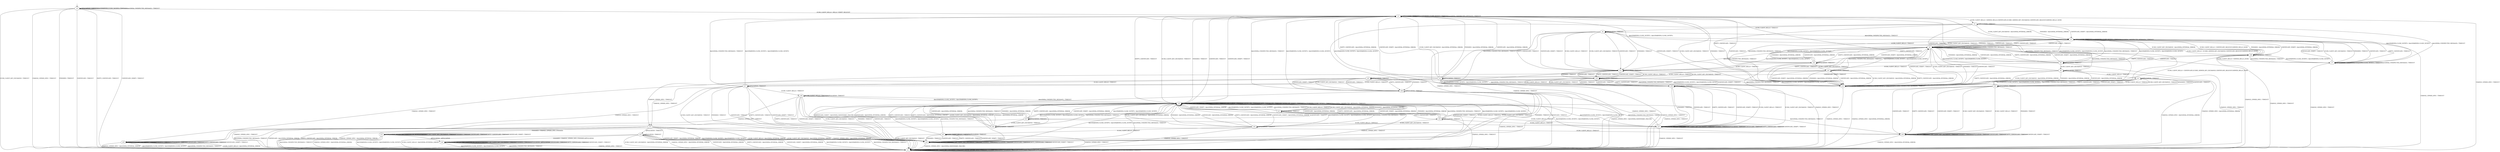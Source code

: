 digraph h8 {
s0 [label="s0"];
s1 [label="s1"];
s2 [label="s2"];
s3 [label="s3"];
s20 [label="s20"];
s4 [label="s4"];
s5 [label="s5"];
s6 [label="s6"];
s7 [label="s7"];
s22 [label="s22"];
s31 [label="s31"];
s8 [label="s8"];
s9 [label="s9"];
s21 [label="s21"];
s23 [label="s23"];
s27 [label="s27"];
s32 [label="s32"];
s33 [label="s33"];
s38 [label="s38"];
s10 [label="s10"];
s11 [label="s11"];
s12 [label="s12"];
s24 [label="s24"];
s26 [label="s26"];
s34 [label="s34"];
s35 [label="s35"];
s13 [label="s13"];
s17 [label="s17"];
s25 [label="s25"];
s29 [label="s29"];
s30 [label="s30"];
s36 [label="s36"];
s37 [label="s37"];
s14 [label="s14"];
s15 [label="s15"];
s18 [label="s18"];
s19 [label="s19"];
s28 [label="s28"];
s16 [label="s16"];
s0 -> s1 [label="ECDH_CLIENT_HELLO / HELLO_VERIFY_REQUEST"];
s0 -> s2 [label="ECDH_CLIENT_KEY_EXCHANGE / TIMEOUT"];
s0 -> s2 [label="CHANGE_CIPHER_SPEC / TIMEOUT"];
s0 -> s2 [label="FINISHED / TIMEOUT"];
s0 -> s0 [label="APPLICATION / TIMEOUT"];
s0 -> s2 [label="CERTIFICATE / TIMEOUT"];
s0 -> s2 [label="EMPTY_CERTIFICATE / TIMEOUT"];
s0 -> s2 [label="CERTIFICATE_VERIFY / TIMEOUT"];
s0 -> s0 [label="Alert(WARNING,CLOSE_NOTIFY) / TIMEOUT"];
s0 -> s0 [label="Alert(FATAL,UNEXPECTED_MESSAGE) / TIMEOUT"];
s1 -> s3 [label="ECDH_CLIENT_HELLO / SERVER_HELLO,CERTIFICATE,ECDHE_SERVER_KEY_EXCHANGE,CERTIFICATE_REQUEST,SERVER_HELLO_DONE"];
s1 -> s20 [label="ECDH_CLIENT_KEY_EXCHANGE / TIMEOUT"];
s1 -> s2 [label="CHANGE_CIPHER_SPEC / TIMEOUT"];
s1 -> s20 [label="FINISHED / TIMEOUT"];
s1 -> s1 [label="APPLICATION / TIMEOUT"];
s1 -> s20 [label="CERTIFICATE / TIMEOUT"];
s1 -> s20 [label="EMPTY_CERTIFICATE / TIMEOUT"];
s1 -> s20 [label="CERTIFICATE_VERIFY / TIMEOUT"];
s1 -> s1 [label="Alert(WARNING,CLOSE_NOTIFY) / TIMEOUT"];
s1 -> s1 [label="Alert(FATAL,UNEXPECTED_MESSAGE) / TIMEOUT"];
s2 -> s2 [label="ECDH_CLIENT_HELLO / TIMEOUT"];
s2 -> s2 [label="ECDH_CLIENT_KEY_EXCHANGE / TIMEOUT"];
s2 -> s2 [label="CHANGE_CIPHER_SPEC / TIMEOUT"];
s2 -> s2 [label="FINISHED / TIMEOUT"];
s2 -> s2 [label="APPLICATION / TIMEOUT"];
s2 -> s2 [label="CERTIFICATE / TIMEOUT"];
s2 -> s2 [label="EMPTY_CERTIFICATE / TIMEOUT"];
s2 -> s2 [label="CERTIFICATE_VERIFY / TIMEOUT"];
s2 -> s2 [label="Alert(WARNING,CLOSE_NOTIFY) / TIMEOUT"];
s2 -> s2 [label="Alert(FATAL,UNEXPECTED_MESSAGE) / TIMEOUT"];
s3 -> s4 [label="ECDH_CLIENT_HELLO / TIMEOUT"];
s3 -> s5 [label="ECDH_CLIENT_KEY_EXCHANGE / Alert(FATAL,INTERNAL_ERROR)"];
s3 -> s2 [label="CHANGE_CIPHER_SPEC / TIMEOUT"];
s3 -> s5 [label="FINISHED / Alert(FATAL,INTERNAL_ERROR)"];
s3 -> s3 [label="APPLICATION / TIMEOUT"];
s3 -> s6 [label="CERTIFICATE / TIMEOUT"];
s3 -> s31 [label="EMPTY_CERTIFICATE / TIMEOUT"];
s3 -> s5 [label="CERTIFICATE_VERIFY / Alert(FATAL,INTERNAL_ERROR)"];
s3 -> s7 [label="Alert(WARNING,CLOSE_NOTIFY) / Alert(WARNING,CLOSE_NOTIFY)"];
s3 -> s7 [label="Alert(FATAL,UNEXPECTED_MESSAGE) / TIMEOUT"];
s20 -> s22 [label="ECDH_CLIENT_HELLO / TIMEOUT"];
s20 -> s20 [label="ECDH_CLIENT_KEY_EXCHANGE / TIMEOUT"];
s20 -> s2 [label="CHANGE_CIPHER_SPEC / TIMEOUT"];
s20 -> s20 [label="FINISHED / TIMEOUT"];
s20 -> s20 [label="APPLICATION / TIMEOUT"];
s20 -> s20 [label="CERTIFICATE / TIMEOUT"];
s20 -> s20 [label="EMPTY_CERTIFICATE / TIMEOUT"];
s20 -> s20 [label="CERTIFICATE_VERIFY / TIMEOUT"];
s20 -> s20 [label="Alert(WARNING,CLOSE_NOTIFY) / TIMEOUT"];
s20 -> s20 [label="Alert(FATAL,UNEXPECTED_MESSAGE) / TIMEOUT"];
s4 -> s21 [label="ECDH_CLIENT_HELLO / TIMEOUT"];
s4 -> s21 [label="ECDH_CLIENT_KEY_EXCHANGE / TIMEOUT"];
s4 -> s2 [label="CHANGE_CIPHER_SPEC / TIMEOUT"];
s4 -> s21 [label="FINISHED / TIMEOUT"];
s4 -> s4 [label="APPLICATION / TIMEOUT"];
s4 -> s21 [label="CERTIFICATE / TIMEOUT"];
s4 -> s21 [label="EMPTY_CERTIFICATE / TIMEOUT"];
s4 -> s21 [label="CERTIFICATE_VERIFY / TIMEOUT"];
s4 -> s5 [label="Alert(WARNING,CLOSE_NOTIFY) / Alert(WARNING,CLOSE_NOTIFY)"];
s4 -> s5 [label="Alert(FATAL,UNEXPECTED_MESSAGE) / TIMEOUT"];
s5 -> s38 [label="ECDH_CLIENT_HELLO / CERTIFICATE_REQUEST,SERVER_HELLO_DONE"];
s5 -> s8 [label="ECDH_CLIENT_KEY_EXCHANGE / TIMEOUT"];
s5 -> s2 [label="CHANGE_CIPHER_SPEC / TIMEOUT"];
s5 -> s8 [label="FINISHED / TIMEOUT"];
s5 -> s5 [label="APPLICATION / TIMEOUT"];
s5 -> s8 [label="CERTIFICATE / TIMEOUT"];
s5 -> s8 [label="EMPTY_CERTIFICATE / TIMEOUT"];
s5 -> s8 [label="CERTIFICATE_VERIFY / TIMEOUT"];
s5 -> s5 [label="Alert(WARNING,CLOSE_NOTIFY) / TIMEOUT"];
s5 -> s5 [label="Alert(FATAL,UNEXPECTED_MESSAGE) / TIMEOUT"];
s6 -> s21 [label="ECDH_CLIENT_HELLO / TIMEOUT"];
s6 -> s9 [label="ECDH_CLIENT_KEY_EXCHANGE / TIMEOUT"];
s6 -> s2 [label="CHANGE_CIPHER_SPEC / TIMEOUT"];
s6 -> s8 [label="FINISHED / Alert(FATAL,INTERNAL_ERROR)"];
s6 -> s6 [label="APPLICATION / TIMEOUT"];
s6 -> s8 [label="CERTIFICATE / Alert(FATAL,INTERNAL_ERROR)"];
s6 -> s8 [label="EMPTY_CERTIFICATE / Alert(FATAL,INTERNAL_ERROR)"];
s6 -> s8 [label="CERTIFICATE_VERIFY / Alert(FATAL,INTERNAL_ERROR)"];
s6 -> s5 [label="Alert(WARNING,CLOSE_NOTIFY) / Alert(WARNING,CLOSE_NOTIFY)"];
s6 -> s5 [label="Alert(FATAL,UNEXPECTED_MESSAGE) / TIMEOUT"];
s7 -> s38 [label="ECDH_CLIENT_HELLO / SERVER_HELLO_DONE"];
s7 -> s5 [label="ECDH_CLIENT_KEY_EXCHANGE / TIMEOUT"];
s7 -> s2 [label="CHANGE_CIPHER_SPEC / TIMEOUT"];
s7 -> s5 [label="FINISHED / TIMEOUT"];
s7 -> s7 [label="APPLICATION / TIMEOUT"];
s7 -> s5 [label="CERTIFICATE / TIMEOUT"];
s7 -> s5 [label="EMPTY_CERTIFICATE / TIMEOUT"];
s7 -> s5 [label="CERTIFICATE_VERIFY / TIMEOUT"];
s7 -> s7 [label="Alert(WARNING,CLOSE_NOTIFY) / TIMEOUT"];
s7 -> s7 [label="Alert(FATAL,UNEXPECTED_MESSAGE) / TIMEOUT"];
s22 -> s27 [label="ECDH_CLIENT_HELLO / TIMEOUT"];
s22 -> s20 [label="ECDH_CLIENT_KEY_EXCHANGE / Alert(FATAL,INTERNAL_ERROR)"];
s22 -> s2 [label="CHANGE_CIPHER_SPEC / TIMEOUT"];
s22 -> s20 [label="FINISHED / Alert(FATAL,INTERNAL_ERROR)"];
s22 -> s22 [label="APPLICATION / TIMEOUT"];
s22 -> s23 [label="CERTIFICATE / TIMEOUT"];
s22 -> s32 [label="EMPTY_CERTIFICATE / TIMEOUT"];
s22 -> s20 [label="CERTIFICATE_VERIFY / Alert(FATAL,INTERNAL_ERROR)"];
s22 -> s20 [label="Alert(WARNING,CLOSE_NOTIFY) / Alert(WARNING,CLOSE_NOTIFY)"];
s22 -> s20 [label="Alert(FATAL,UNEXPECTED_MESSAGE) / TIMEOUT"];
s31 -> s21 [label="ECDH_CLIENT_HELLO / TIMEOUT"];
s31 -> s33 [label="ECDH_CLIENT_KEY_EXCHANGE / TIMEOUT"];
s31 -> s2 [label="CHANGE_CIPHER_SPEC / TIMEOUT"];
s31 -> s8 [label="FINISHED / Alert(FATAL,INTERNAL_ERROR)"];
s31 -> s31 [label="APPLICATION / TIMEOUT"];
s31 -> s8 [label="CERTIFICATE / Alert(FATAL,INTERNAL_ERROR)"];
s31 -> s8 [label="EMPTY_CERTIFICATE / Alert(FATAL,INTERNAL_ERROR)"];
s31 -> s8 [label="CERTIFICATE_VERIFY / Alert(FATAL,INTERNAL_ERROR)"];
s31 -> s5 [label="Alert(WARNING,CLOSE_NOTIFY) / Alert(WARNING,CLOSE_NOTIFY)"];
s31 -> s5 [label="Alert(FATAL,UNEXPECTED_MESSAGE) / TIMEOUT"];
s8 -> s38 [label="ECDH_CLIENT_HELLO / ECDHE_SERVER_KEY_EXCHANGE,CERTIFICATE_REQUEST,SERVER_HELLO_DONE"];
s8 -> s10 [label="ECDH_CLIENT_KEY_EXCHANGE / TIMEOUT"];
s8 -> s2 [label="CHANGE_CIPHER_SPEC / TIMEOUT"];
s8 -> s10 [label="FINISHED / TIMEOUT"];
s8 -> s8 [label="APPLICATION / TIMEOUT"];
s8 -> s10 [label="CERTIFICATE / TIMEOUT"];
s8 -> s10 [label="EMPTY_CERTIFICATE / TIMEOUT"];
s8 -> s10 [label="CERTIFICATE_VERIFY / TIMEOUT"];
s8 -> s8 [label="Alert(WARNING,CLOSE_NOTIFY) / TIMEOUT"];
s8 -> s8 [label="Alert(FATAL,UNEXPECTED_MESSAGE) / TIMEOUT"];
s9 -> s11 [label="ECDH_CLIENT_HELLO / TIMEOUT"];
s9 -> s10 [label="ECDH_CLIENT_KEY_EXCHANGE / Alert(FATAL,INTERNAL_ERROR)"];
s9 -> s2 [label="CHANGE_CIPHER_SPEC / Alert(FATAL,INTERNAL_ERROR)"];
s9 -> s10 [label="FINISHED / Alert(FATAL,INTERNAL_ERROR)"];
s9 -> s9 [label="APPLICATION / TIMEOUT"];
s9 -> s10 [label="CERTIFICATE / Alert(FATAL,INTERNAL_ERROR)"];
s9 -> s10 [label="EMPTY_CERTIFICATE / Alert(FATAL,INTERNAL_ERROR)"];
s9 -> s12 [label="CERTIFICATE_VERIFY / TIMEOUT"];
s9 -> s8 [label="Alert(WARNING,CLOSE_NOTIFY) / Alert(WARNING,CLOSE_NOTIFY)"];
s9 -> s8 [label="Alert(FATAL,UNEXPECTED_MESSAGE) / TIMEOUT"];
s21 -> s26 [label="ECDH_CLIENT_HELLO / TIMEOUT"];
s21 -> s26 [label="ECDH_CLIENT_KEY_EXCHANGE / TIMEOUT"];
s21 -> s2 [label="CHANGE_CIPHER_SPEC / TIMEOUT"];
s21 -> s26 [label="FINISHED / TIMEOUT"];
s21 -> s21 [label="APPLICATION / TIMEOUT"];
s21 -> s26 [label="CERTIFICATE / TIMEOUT"];
s21 -> s26 [label="EMPTY_CERTIFICATE / TIMEOUT"];
s21 -> s26 [label="CERTIFICATE_VERIFY / TIMEOUT"];
s21 -> s8 [label="Alert(WARNING,CLOSE_NOTIFY) / Alert(WARNING,CLOSE_NOTIFY)"];
s21 -> s8 [label="Alert(FATAL,UNEXPECTED_MESSAGE) / TIMEOUT"];
s23 -> s27 [label="ECDH_CLIENT_HELLO / TIMEOUT"];
s23 -> s24 [label="ECDH_CLIENT_KEY_EXCHANGE / TIMEOUT"];
s23 -> s2 [label="CHANGE_CIPHER_SPEC / TIMEOUT"];
s23 -> s20 [label="FINISHED / Alert(FATAL,INTERNAL_ERROR)"];
s23 -> s23 [label="APPLICATION / TIMEOUT"];
s23 -> s20 [label="CERTIFICATE / Alert(FATAL,INTERNAL_ERROR)"];
s23 -> s20 [label="EMPTY_CERTIFICATE / Alert(FATAL,INTERNAL_ERROR)"];
s23 -> s20 [label="CERTIFICATE_VERIFY / Alert(FATAL,INTERNAL_ERROR)"];
s23 -> s20 [label="Alert(WARNING,CLOSE_NOTIFY) / Alert(WARNING,CLOSE_NOTIFY)"];
s23 -> s20 [label="Alert(FATAL,UNEXPECTED_MESSAGE) / TIMEOUT"];
s27 -> s27 [label="ECDH_CLIENT_HELLO / TIMEOUT"];
s27 -> s27 [label="ECDH_CLIENT_KEY_EXCHANGE / TIMEOUT"];
s27 -> s2 [label="CHANGE_CIPHER_SPEC / TIMEOUT"];
s27 -> s27 [label="FINISHED / TIMEOUT"];
s27 -> s27 [label="APPLICATION / TIMEOUT"];
s27 -> s27 [label="CERTIFICATE / TIMEOUT"];
s27 -> s27 [label="EMPTY_CERTIFICATE / TIMEOUT"];
s27 -> s27 [label="CERTIFICATE_VERIFY / TIMEOUT"];
s27 -> s20 [label="Alert(WARNING,CLOSE_NOTIFY) / Alert(WARNING,CLOSE_NOTIFY)"];
s27 -> s20 [label="Alert(FATAL,UNEXPECTED_MESSAGE) / TIMEOUT"];
s32 -> s27 [label="ECDH_CLIENT_HELLO / TIMEOUT"];
s32 -> s34 [label="ECDH_CLIENT_KEY_EXCHANGE / TIMEOUT"];
s32 -> s2 [label="CHANGE_CIPHER_SPEC / TIMEOUT"];
s32 -> s20 [label="FINISHED / Alert(FATAL,INTERNAL_ERROR)"];
s32 -> s32 [label="APPLICATION / TIMEOUT"];
s32 -> s20 [label="CERTIFICATE / Alert(FATAL,INTERNAL_ERROR)"];
s32 -> s20 [label="EMPTY_CERTIFICATE / Alert(FATAL,INTERNAL_ERROR)"];
s32 -> s20 [label="CERTIFICATE_VERIFY / Alert(FATAL,INTERNAL_ERROR)"];
s32 -> s20 [label="Alert(WARNING,CLOSE_NOTIFY) / Alert(WARNING,CLOSE_NOTIFY)"];
s32 -> s20 [label="Alert(FATAL,UNEXPECTED_MESSAGE) / TIMEOUT"];
s33 -> s35 [label="ECDH_CLIENT_HELLO / TIMEOUT"];
s33 -> s10 [label="ECDH_CLIENT_KEY_EXCHANGE / Alert(FATAL,INTERNAL_ERROR)"];
s33 -> s13 [label="CHANGE_CIPHER_SPEC / TIMEOUT"];
s33 -> s10 [label="FINISHED / Alert(FATAL,INTERNAL_ERROR)"];
s33 -> s33 [label="APPLICATION / TIMEOUT"];
s33 -> s10 [label="CERTIFICATE / Alert(FATAL,INTERNAL_ERROR)"];
s33 -> s10 [label="EMPTY_CERTIFICATE / Alert(FATAL,INTERNAL_ERROR)"];
s33 -> s10 [label="CERTIFICATE_VERIFY / Alert(FATAL,INTERNAL_ERROR)"];
s33 -> s8 [label="Alert(WARNING,CLOSE_NOTIFY) / Alert(WARNING,CLOSE_NOTIFY)"];
s33 -> s8 [label="Alert(FATAL,UNEXPECTED_MESSAGE) / TIMEOUT"];
s38 -> s4 [label="ECDH_CLIENT_HELLO / TIMEOUT"];
s38 -> s5 [label="ECDH_CLIENT_KEY_EXCHANGE / Alert(FATAL,INTERNAL_ERROR)"];
s38 -> s2 [label="CHANGE_CIPHER_SPEC / TIMEOUT"];
s38 -> s5 [label="FINISHED / Alert(FATAL,INTERNAL_ERROR)"];
s38 -> s38 [label="APPLICATION / TIMEOUT"];
s38 -> s6 [label="CERTIFICATE / TIMEOUT"];
s38 -> s31 [label="EMPTY_CERTIFICATE / TIMEOUT"];
s38 -> s5 [label="CERTIFICATE_VERIFY / Alert(FATAL,INTERNAL_ERROR)"];
s38 -> s7 [label="Alert(WARNING,CLOSE_NOTIFY) / Alert(WARNING,CLOSE_NOTIFY)"];
s38 -> s7 [label="Alert(FATAL,UNEXPECTED_MESSAGE) / TIMEOUT"];
s10 -> s38 [label="ECDH_CLIENT_HELLO / CERTIFICATE,ECDHE_SERVER_KEY_EXCHANGE,CERTIFICATE_REQUEST,SERVER_HELLO_DONE"];
s10 -> s1 [label="ECDH_CLIENT_KEY_EXCHANGE / TIMEOUT"];
s10 -> s2 [label="CHANGE_CIPHER_SPEC / TIMEOUT"];
s10 -> s1 [label="FINISHED / TIMEOUT"];
s10 -> s10 [label="APPLICATION / TIMEOUT"];
s10 -> s1 [label="CERTIFICATE / TIMEOUT"];
s10 -> s1 [label="EMPTY_CERTIFICATE / TIMEOUT"];
s10 -> s1 [label="CERTIFICATE_VERIFY / TIMEOUT"];
s10 -> s10 [label="Alert(WARNING,CLOSE_NOTIFY) / TIMEOUT"];
s10 -> s10 [label="Alert(FATAL,UNEXPECTED_MESSAGE) / TIMEOUT"];
s11 -> s25 [label="ECDH_CLIENT_HELLO / TIMEOUT"];
s11 -> s25 [label="ECDH_CLIENT_KEY_EXCHANGE / TIMEOUT"];
s11 -> s2 [label="CHANGE_CIPHER_SPEC / Alert(FATAL,INTERNAL_ERROR)"];
s11 -> s25 [label="FINISHED / TIMEOUT"];
s11 -> s11 [label="APPLICATION / TIMEOUT"];
s11 -> s25 [label="CERTIFICATE / TIMEOUT"];
s11 -> s25 [label="EMPTY_CERTIFICATE / TIMEOUT"];
s11 -> s25 [label="CERTIFICATE_VERIFY / TIMEOUT"];
s11 -> s10 [label="Alert(WARNING,CLOSE_NOTIFY) / Alert(WARNING,CLOSE_NOTIFY)"];
s11 -> s10 [label="Alert(FATAL,UNEXPECTED_MESSAGE) / TIMEOUT"];
s12 -> s17 [label="ECDH_CLIENT_HELLO / TIMEOUT"];
s12 -> s1 [label="ECDH_CLIENT_KEY_EXCHANGE / Alert(FATAL,INTERNAL_ERROR)"];
s12 -> s13 [label="CHANGE_CIPHER_SPEC / TIMEOUT"];
s12 -> s1 [label="FINISHED / Alert(FATAL,INTERNAL_ERROR)"];
s12 -> s12 [label="APPLICATION / TIMEOUT"];
s12 -> s1 [label="CERTIFICATE / Alert(FATAL,INTERNAL_ERROR)"];
s12 -> s1 [label="EMPTY_CERTIFICATE / Alert(FATAL,INTERNAL_ERROR)"];
s12 -> s1 [label="CERTIFICATE_VERIFY / Alert(FATAL,INTERNAL_ERROR)"];
s12 -> s10 [label="Alert(WARNING,CLOSE_NOTIFY) / Alert(WARNING,CLOSE_NOTIFY)"];
s12 -> s10 [label="Alert(FATAL,UNEXPECTED_MESSAGE) / TIMEOUT"];
s24 -> s29 [label="ECDH_CLIENT_HELLO / TIMEOUT"];
s24 -> s20 [label="ECDH_CLIENT_KEY_EXCHANGE / Alert(FATAL,INTERNAL_ERROR)"];
s24 -> s2 [label="CHANGE_CIPHER_SPEC / Alert(FATAL,INTERNAL_ERROR)"];
s24 -> s20 [label="FINISHED / Alert(FATAL,INTERNAL_ERROR)"];
s24 -> s24 [label="APPLICATION / TIMEOUT"];
s24 -> s20 [label="CERTIFICATE / Alert(FATAL,INTERNAL_ERROR)"];
s24 -> s20 [label="EMPTY_CERTIFICATE / Alert(FATAL,INTERNAL_ERROR)"];
s24 -> s20 [label="CERTIFICATE_VERIFY / Alert(FATAL,HANDSHAKE_FAILURE)"];
s24 -> s20 [label="Alert(WARNING,CLOSE_NOTIFY) / Alert(WARNING,CLOSE_NOTIFY)"];
s24 -> s20 [label="Alert(FATAL,UNEXPECTED_MESSAGE) / TIMEOUT"];
s26 -> s30 [label="ECDH_CLIENT_HELLO / TIMEOUT"];
s26 -> s30 [label="ECDH_CLIENT_KEY_EXCHANGE / TIMEOUT"];
s26 -> s2 [label="CHANGE_CIPHER_SPEC / TIMEOUT"];
s26 -> s30 [label="FINISHED / TIMEOUT"];
s26 -> s26 [label="APPLICATION / TIMEOUT"];
s26 -> s30 [label="CERTIFICATE / TIMEOUT"];
s26 -> s30 [label="EMPTY_CERTIFICATE / TIMEOUT"];
s26 -> s30 [label="CERTIFICATE_VERIFY / TIMEOUT"];
s26 -> s10 [label="Alert(WARNING,CLOSE_NOTIFY) / Alert(WARNING,CLOSE_NOTIFY)"];
s26 -> s10 [label="Alert(FATAL,UNEXPECTED_MESSAGE) / TIMEOUT"];
s34 -> s37 [label="ECDH_CLIENT_HELLO / TIMEOUT"];
s34 -> s20 [label="ECDH_CLIENT_KEY_EXCHANGE / Alert(FATAL,INTERNAL_ERROR)"];
s34 -> s2 [label="CHANGE_CIPHER_SPEC / TIMEOUT"];
s34 -> s20 [label="FINISHED / Alert(FATAL,INTERNAL_ERROR)"];
s34 -> s34 [label="APPLICATION / TIMEOUT"];
s34 -> s20 [label="CERTIFICATE / Alert(FATAL,INTERNAL_ERROR)"];
s34 -> s20 [label="EMPTY_CERTIFICATE / Alert(FATAL,INTERNAL_ERROR)"];
s34 -> s20 [label="CERTIFICATE_VERIFY / Alert(FATAL,INTERNAL_ERROR)"];
s34 -> s20 [label="Alert(WARNING,CLOSE_NOTIFY) / Alert(WARNING,CLOSE_NOTIFY)"];
s34 -> s20 [label="Alert(FATAL,UNEXPECTED_MESSAGE) / TIMEOUT"];
s35 -> s17 [label="ECDH_CLIENT_HELLO / TIMEOUT"];
s35 -> s36 [label="ECDH_CLIENT_KEY_EXCHANGE / TIMEOUT"];
s35 -> s19 [label="CHANGE_CIPHER_SPEC / TIMEOUT"];
s35 -> s36 [label="FINISHED / TIMEOUT"];
s35 -> s35 [label="APPLICATION / TIMEOUT"];
s35 -> s36 [label="CERTIFICATE / TIMEOUT"];
s35 -> s36 [label="EMPTY_CERTIFICATE / TIMEOUT"];
s35 -> s36 [label="CERTIFICATE_VERIFY / TIMEOUT"];
s35 -> s10 [label="Alert(WARNING,CLOSE_NOTIFY) / Alert(WARNING,CLOSE_NOTIFY)"];
s35 -> s10 [label="Alert(FATAL,UNEXPECTED_MESSAGE) / TIMEOUT"];
s13 -> s2 [label="ECDH_CLIENT_HELLO / Alert(FATAL,INTERNAL_ERROR)"];
s13 -> s2 [label="ECDH_CLIENT_KEY_EXCHANGE / Alert(FATAL,INTERNAL_ERROR)"];
s13 -> s2 [label="CHANGE_CIPHER_SPEC / Alert(FATAL,INTERNAL_ERROR)"];
s13 -> s14 [label="FINISHED / CHANGE_CIPHER_SPEC,FINISHED"];
s13 -> s15 [label="APPLICATION / TIMEOUT"];
s13 -> s2 [label="CERTIFICATE / Alert(FATAL,INTERNAL_ERROR)"];
s13 -> s2 [label="EMPTY_CERTIFICATE / Alert(FATAL,INTERNAL_ERROR)"];
s13 -> s2 [label="CERTIFICATE_VERIFY / Alert(FATAL,INTERNAL_ERROR)"];
s13 -> s2 [label="Alert(WARNING,CLOSE_NOTIFY) / Alert(WARNING,CLOSE_NOTIFY)"];
s13 -> s2 [label="Alert(FATAL,UNEXPECTED_MESSAGE) / TIMEOUT"];
s17 -> s28 [label="ECDH_CLIENT_HELLO / TIMEOUT"];
s17 -> s18 [label="ECDH_CLIENT_KEY_EXCHANGE / TIMEOUT"];
s17 -> s19 [label="CHANGE_CIPHER_SPEC / TIMEOUT"];
s17 -> s18 [label="FINISHED / TIMEOUT"];
s17 -> s17 [label="APPLICATION / TIMEOUT"];
s17 -> s18 [label="CERTIFICATE / TIMEOUT"];
s17 -> s18 [label="EMPTY_CERTIFICATE / TIMEOUT"];
s17 -> s18 [label="CERTIFICATE_VERIFY / TIMEOUT"];
s17 -> s1 [label="Alert(WARNING,CLOSE_NOTIFY) / Alert(WARNING,CLOSE_NOTIFY)"];
s17 -> s1 [label="Alert(FATAL,UNEXPECTED_MESSAGE) / TIMEOUT"];
s25 -> s29 [label="ECDH_CLIENT_HELLO / TIMEOUT"];
s25 -> s29 [label="ECDH_CLIENT_KEY_EXCHANGE / TIMEOUT"];
s25 -> s2 [label="CHANGE_CIPHER_SPEC / Alert(FATAL,INTERNAL_ERROR)"];
s25 -> s29 [label="FINISHED / TIMEOUT"];
s25 -> s25 [label="APPLICATION / TIMEOUT"];
s25 -> s29 [label="CERTIFICATE / TIMEOUT"];
s25 -> s29 [label="EMPTY_CERTIFICATE / TIMEOUT"];
s25 -> s29 [label="CERTIFICATE_VERIFY / TIMEOUT"];
s25 -> s1 [label="Alert(WARNING,CLOSE_NOTIFY) / Alert(WARNING,CLOSE_NOTIFY)"];
s25 -> s1 [label="Alert(FATAL,UNEXPECTED_MESSAGE) / TIMEOUT"];
s29 -> s29 [label="ECDH_CLIENT_HELLO / TIMEOUT"];
s29 -> s29 [label="ECDH_CLIENT_KEY_EXCHANGE / TIMEOUT"];
s29 -> s2 [label="CHANGE_CIPHER_SPEC / Alert(FATAL,INTERNAL_ERROR)"];
s29 -> s29 [label="FINISHED / TIMEOUT"];
s29 -> s29 [label="APPLICATION / TIMEOUT"];
s29 -> s29 [label="CERTIFICATE / TIMEOUT"];
s29 -> s29 [label="EMPTY_CERTIFICATE / TIMEOUT"];
s29 -> s29 [label="CERTIFICATE_VERIFY / TIMEOUT"];
s29 -> s20 [label="Alert(WARNING,CLOSE_NOTIFY) / Alert(WARNING,CLOSE_NOTIFY)"];
s29 -> s20 [label="Alert(FATAL,UNEXPECTED_MESSAGE) / TIMEOUT"];
s30 -> s27 [label="ECDH_CLIENT_HELLO / TIMEOUT"];
s30 -> s27 [label="ECDH_CLIENT_KEY_EXCHANGE / TIMEOUT"];
s30 -> s2 [label="CHANGE_CIPHER_SPEC / TIMEOUT"];
s30 -> s27 [label="FINISHED / TIMEOUT"];
s30 -> s30 [label="APPLICATION / TIMEOUT"];
s30 -> s27 [label="CERTIFICATE / TIMEOUT"];
s30 -> s27 [label="EMPTY_CERTIFICATE / TIMEOUT"];
s30 -> s27 [label="CERTIFICATE_VERIFY / TIMEOUT"];
s30 -> s1 [label="Alert(WARNING,CLOSE_NOTIFY) / Alert(WARNING,CLOSE_NOTIFY)"];
s30 -> s1 [label="Alert(FATAL,UNEXPECTED_MESSAGE) / TIMEOUT"];
s36 -> s18 [label="ECDH_CLIENT_HELLO / TIMEOUT"];
s36 -> s18 [label="ECDH_CLIENT_KEY_EXCHANGE / TIMEOUT"];
s36 -> s2 [label="CHANGE_CIPHER_SPEC / Alert(FATAL,HANDSHAKE_FAILURE)"];
s36 -> s18 [label="FINISHED / TIMEOUT"];
s36 -> s36 [label="APPLICATION / TIMEOUT"];
s36 -> s18 [label="CERTIFICATE / TIMEOUT"];
s36 -> s18 [label="EMPTY_CERTIFICATE / TIMEOUT"];
s36 -> s18 [label="CERTIFICATE_VERIFY / TIMEOUT"];
s36 -> s1 [label="Alert(WARNING,CLOSE_NOTIFY) / Alert(WARNING,CLOSE_NOTIFY)"];
s36 -> s1 [label="Alert(FATAL,UNEXPECTED_MESSAGE) / TIMEOUT"];
s37 -> s37 [label="ECDH_CLIENT_HELLO / TIMEOUT"];
s37 -> s18 [label="ECDH_CLIENT_KEY_EXCHANGE / TIMEOUT"];
s37 -> s2 [label="CHANGE_CIPHER_SPEC / TIMEOUT"];
s37 -> s18 [label="FINISHED / TIMEOUT"];
s37 -> s37 [label="APPLICATION / TIMEOUT"];
s37 -> s18 [label="CERTIFICATE / TIMEOUT"];
s37 -> s18 [label="EMPTY_CERTIFICATE / TIMEOUT"];
s37 -> s18 [label="CERTIFICATE_VERIFY / TIMEOUT"];
s37 -> s20 [label="Alert(WARNING,CLOSE_NOTIFY) / Alert(WARNING,CLOSE_NOTIFY)"];
s37 -> s20 [label="Alert(FATAL,UNEXPECTED_MESSAGE) / TIMEOUT"];
s14 -> s14 [label="ECDH_CLIENT_HELLO / Alert(WARNING,NO_RENEGOTIATION)"];
s14 -> s14 [label="ECDH_CLIENT_KEY_EXCHANGE / TIMEOUT"];
s14 -> s2 [label="CHANGE_CIPHER_SPEC / Alert(FATAL,INTERNAL_ERROR)"];
s14 -> s14 [label="FINISHED / TIMEOUT"];
s14 -> s16 [label="APPLICATION / APPLICATION"];
s14 -> s14 [label="CERTIFICATE / TIMEOUT"];
s14 -> s14 [label="EMPTY_CERTIFICATE / TIMEOUT"];
s14 -> s14 [label="CERTIFICATE_VERIFY / TIMEOUT"];
s14 -> s2 [label="Alert(WARNING,CLOSE_NOTIFY) / Alert(WARNING,CLOSE_NOTIFY)"];
s14 -> s2 [label="Alert(FATAL,UNEXPECTED_MESSAGE) / TIMEOUT"];
s15 -> s2 [label="ECDH_CLIENT_HELLO / Alert(FATAL,INTERNAL_ERROR)"];
s15 -> s2 [label="ECDH_CLIENT_KEY_EXCHANGE / Alert(FATAL,INTERNAL_ERROR)"];
s15 -> s2 [label="CHANGE_CIPHER_SPEC / Alert(FATAL,INTERNAL_ERROR)"];
s15 -> s16 [label="FINISHED / CHANGE_CIPHER_SPEC,FINISHED,APPLICATION"];
s15 -> s15 [label="APPLICATION / TIMEOUT"];
s15 -> s2 [label="CERTIFICATE / Alert(FATAL,INTERNAL_ERROR)"];
s15 -> s2 [label="EMPTY_CERTIFICATE / Alert(FATAL,INTERNAL_ERROR)"];
s15 -> s2 [label="CERTIFICATE_VERIFY / Alert(FATAL,INTERNAL_ERROR)"];
s15 -> s2 [label="Alert(WARNING,CLOSE_NOTIFY) / Alert(WARNING,CLOSE_NOTIFY)"];
s15 -> s2 [label="Alert(FATAL,UNEXPECTED_MESSAGE) / TIMEOUT"];
s18 -> s18 [label="ECDH_CLIENT_HELLO / TIMEOUT"];
s18 -> s18 [label="ECDH_CLIENT_KEY_EXCHANGE / TIMEOUT"];
s18 -> s2 [label="CHANGE_CIPHER_SPEC / Alert(FATAL,HANDSHAKE_FAILURE)"];
s18 -> s18 [label="FINISHED / TIMEOUT"];
s18 -> s18 [label="APPLICATION / TIMEOUT"];
s18 -> s18 [label="CERTIFICATE / TIMEOUT"];
s18 -> s18 [label="EMPTY_CERTIFICATE / TIMEOUT"];
s18 -> s18 [label="CERTIFICATE_VERIFY / TIMEOUT"];
s18 -> s20 [label="Alert(WARNING,CLOSE_NOTIFY) / Alert(WARNING,CLOSE_NOTIFY)"];
s18 -> s20 [label="Alert(FATAL,UNEXPECTED_MESSAGE) / TIMEOUT"];
s19 -> s2 [label="ECDH_CLIENT_HELLO / Alert(FATAL,INTERNAL_ERROR)"];
s19 -> s19 [label="ECDH_CLIENT_KEY_EXCHANGE / TIMEOUT"];
s19 -> s2 [label="CHANGE_CIPHER_SPEC / Alert(FATAL,INTERNAL_ERROR)"];
s19 -> s19 [label="FINISHED / TIMEOUT"];
s19 -> s19 [label="APPLICATION / TIMEOUT"];
s19 -> s19 [label="CERTIFICATE / TIMEOUT"];
s19 -> s19 [label="EMPTY_CERTIFICATE / TIMEOUT"];
s19 -> s19 [label="CERTIFICATE_VERIFY / TIMEOUT"];
s19 -> s2 [label="Alert(WARNING,CLOSE_NOTIFY) / Alert(WARNING,CLOSE_NOTIFY)"];
s19 -> s2 [label="Alert(FATAL,UNEXPECTED_MESSAGE) / TIMEOUT"];
s28 -> s28 [label="ECDH_CLIENT_HELLO / TIMEOUT"];
s28 -> s18 [label="ECDH_CLIENT_KEY_EXCHANGE / TIMEOUT"];
s28 -> s19 [label="CHANGE_CIPHER_SPEC / TIMEOUT"];
s28 -> s18 [label="FINISHED / TIMEOUT"];
s28 -> s28 [label="APPLICATION / TIMEOUT"];
s28 -> s18 [label="CERTIFICATE / TIMEOUT"];
s28 -> s18 [label="EMPTY_CERTIFICATE / TIMEOUT"];
s28 -> s18 [label="CERTIFICATE_VERIFY / TIMEOUT"];
s28 -> s20 [label="Alert(WARNING,CLOSE_NOTIFY) / Alert(WARNING,CLOSE_NOTIFY)"];
s28 -> s20 [label="Alert(FATAL,UNEXPECTED_MESSAGE) / TIMEOUT"];
s16 -> s16 [label="ECDH_CLIENT_HELLO / Alert(WARNING,NO_RENEGOTIATION)"];
s16 -> s16 [label="ECDH_CLIENT_KEY_EXCHANGE / TIMEOUT"];
s16 -> s2 [label="CHANGE_CIPHER_SPEC / TIMEOUT"];
s16 -> s16 [label="FINISHED / TIMEOUT"];
s16 -> s16 [label="APPLICATION / APPLICATION"];
s16 -> s16 [label="CERTIFICATE / TIMEOUT"];
s16 -> s16 [label="EMPTY_CERTIFICATE / TIMEOUT"];
s16 -> s16 [label="CERTIFICATE_VERIFY / TIMEOUT"];
s16 -> s2 [label="Alert(WARNING,CLOSE_NOTIFY) / Alert(WARNING,CLOSE_NOTIFY)"];
s16 -> s2 [label="Alert(FATAL,UNEXPECTED_MESSAGE) / TIMEOUT"];
__start0 [shape=none, label=""];
__start0 -> s0 [label=""];
}
